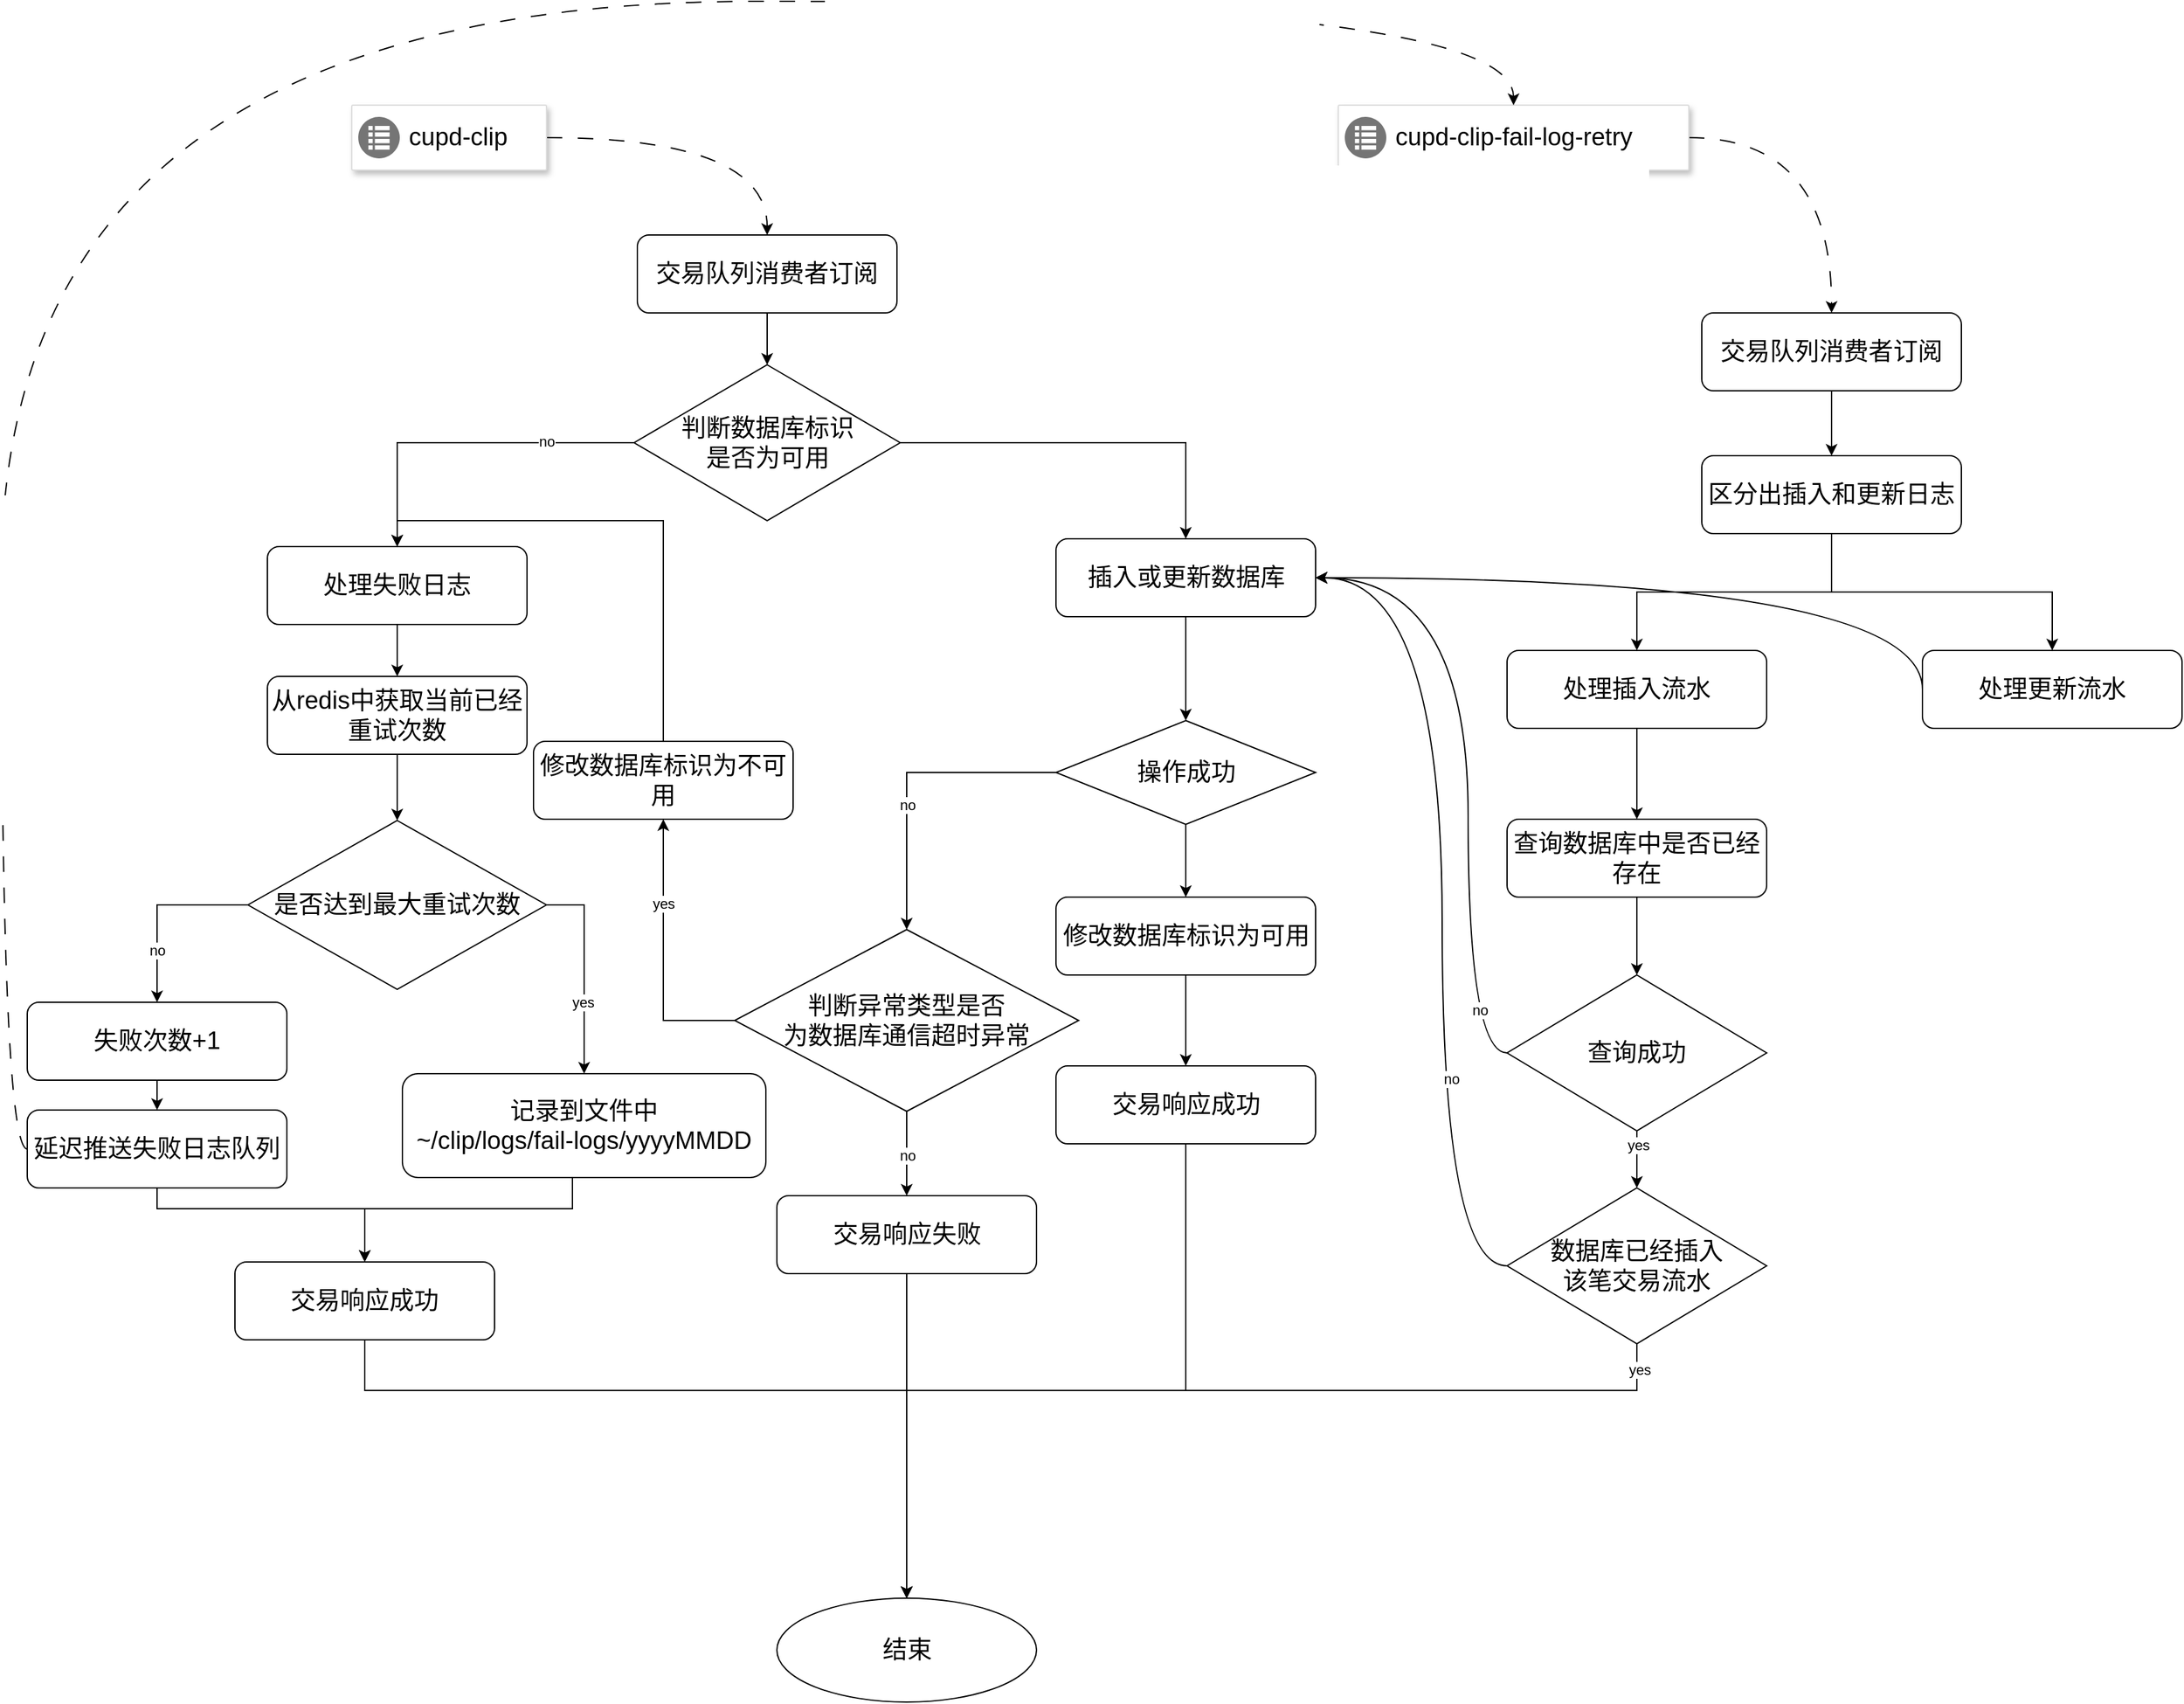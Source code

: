 <mxfile version="24.8.6">
  <diagram id="C5RBs43oDa-KdzZeNtuy" name="Page-1">
    <mxGraphModel dx="1313" dy="663" grid="1" gridSize="10" guides="1" tooltips="1" connect="1" arrows="1" fold="1" page="1" pageScale="1" pageWidth="3300" pageHeight="4681" math="0" shadow="0">
      <root>
        <mxCell id="WIyWlLk6GJQsqaUBKTNV-0" />
        <mxCell id="WIyWlLk6GJQsqaUBKTNV-1" parent="WIyWlLk6GJQsqaUBKTNV-0" />
        <mxCell id="zAj_Ilh3aJi94rQSx1cW-36" style="edgeStyle=orthogonalEdgeStyle;rounded=0;orthogonalLoop=1;jettySize=auto;html=1;exitX=1;exitY=0.5;exitDx=0;exitDy=0;curved=1;dashed=1;dashPattern=12 12;" parent="WIyWlLk6GJQsqaUBKTNV-1" source="zAj_Ilh3aJi94rQSx1cW-2" target="zAj_Ilh3aJi94rQSx1cW-8" edge="1">
          <mxGeometry relative="1" as="geometry" />
        </mxCell>
        <mxCell id="zAj_Ilh3aJi94rQSx1cW-2" value="" style="strokeColor=#dddddd;shadow=1;strokeWidth=1;rounded=1;absoluteArcSize=1;arcSize=2;fontSize=19;" parent="WIyWlLk6GJQsqaUBKTNV-1" vertex="1">
          <mxGeometry x="530" y="130" width="150" height="50" as="geometry" />
        </mxCell>
        <mxCell id="zAj_Ilh3aJi94rQSx1cW-3" value="cupd-clip" style="sketch=0;dashed=0;connectable=0;html=1;fillColor=#757575;strokeColor=none;shape=mxgraph.gcp2.task_queues;part=1;labelPosition=right;verticalLabelPosition=middle;align=left;verticalAlign=middle;spacingLeft=5;fontSize=19;" parent="zAj_Ilh3aJi94rQSx1cW-2" vertex="1">
          <mxGeometry y="0.5" width="32" height="32" relative="1" as="geometry">
            <mxPoint x="5" y="-16" as="offset" />
          </mxGeometry>
        </mxCell>
        <mxCell id="zAj_Ilh3aJi94rQSx1cW-51" style="edgeStyle=orthogonalEdgeStyle;rounded=0;orthogonalLoop=1;jettySize=auto;html=1;exitX=1;exitY=0.5;exitDx=0;exitDy=0;entryX=0.5;entryY=0;entryDx=0;entryDy=0;curved=1;dashed=1;dashPattern=12 12;" parent="WIyWlLk6GJQsqaUBKTNV-1" source="zAj_Ilh3aJi94rQSx1cW-4" target="zAj_Ilh3aJi94rQSx1cW-22" edge="1">
          <mxGeometry relative="1" as="geometry" />
        </mxCell>
        <mxCell id="zAj_Ilh3aJi94rQSx1cW-4" value="" style="strokeColor=#dddddd;shadow=1;strokeWidth=1;rounded=1;absoluteArcSize=1;arcSize=2;fontSize=19;" parent="WIyWlLk6GJQsqaUBKTNV-1" vertex="1">
          <mxGeometry x="1290" y="130" width="270" height="50" as="geometry" />
        </mxCell>
        <mxCell id="zAj_Ilh3aJi94rQSx1cW-5" value="cupd-clip-fail-log-retry" style="sketch=0;dashed=0;connectable=0;html=1;fillColor=#757575;strokeColor=none;shape=mxgraph.gcp2.task_queues;part=1;labelPosition=right;verticalLabelPosition=middle;align=left;verticalAlign=middle;spacingLeft=5;fontSize=19;" parent="zAj_Ilh3aJi94rQSx1cW-4" vertex="1">
          <mxGeometry y="0.5" width="32" height="32" relative="1" as="geometry">
            <mxPoint x="5" y="-16" as="offset" />
          </mxGeometry>
        </mxCell>
        <mxCell id="zAj_Ilh3aJi94rQSx1cW-37" style="edgeStyle=orthogonalEdgeStyle;rounded=0;orthogonalLoop=1;jettySize=auto;html=1;exitX=0.5;exitY=1;exitDx=0;exitDy=0;entryX=0.5;entryY=0;entryDx=0;entryDy=0;" parent="WIyWlLk6GJQsqaUBKTNV-1" source="zAj_Ilh3aJi94rQSx1cW-8" target="zAj_Ilh3aJi94rQSx1cW-9" edge="1">
          <mxGeometry relative="1" as="geometry" />
        </mxCell>
        <mxCell id="zAj_Ilh3aJi94rQSx1cW-8" value="交易队列消费者订阅" style="rounded=1;whiteSpace=wrap;html=1;fontSize=19;" parent="WIyWlLk6GJQsqaUBKTNV-1" vertex="1">
          <mxGeometry x="750" y="230" width="200" height="60" as="geometry" />
        </mxCell>
        <mxCell id="zAj_Ilh3aJi94rQSx1cW-92" style="edgeStyle=orthogonalEdgeStyle;rounded=0;orthogonalLoop=1;jettySize=auto;html=1;exitX=1;exitY=0.5;exitDx=0;exitDy=0;entryX=0.5;entryY=0;entryDx=0;entryDy=0;" parent="WIyWlLk6GJQsqaUBKTNV-1" source="zAj_Ilh3aJi94rQSx1cW-9" target="zAj_Ilh3aJi94rQSx1cW-12" edge="1">
          <mxGeometry relative="1" as="geometry" />
        </mxCell>
        <mxCell id="zAj_Ilh3aJi94rQSx1cW-93" style="edgeStyle=orthogonalEdgeStyle;rounded=0;orthogonalLoop=1;jettySize=auto;html=1;exitX=0;exitY=0.5;exitDx=0;exitDy=0;entryX=0.5;entryY=0;entryDx=0;entryDy=0;" parent="WIyWlLk6GJQsqaUBKTNV-1" source="zAj_Ilh3aJi94rQSx1cW-9" target="zAj_Ilh3aJi94rQSx1cW-15" edge="1">
          <mxGeometry relative="1" as="geometry" />
        </mxCell>
        <mxCell id="zAj_Ilh3aJi94rQSx1cW-96" value="no" style="edgeLabel;html=1;align=center;verticalAlign=middle;resizable=0;points=[];" parent="zAj_Ilh3aJi94rQSx1cW-93" vertex="1" connectable="0">
          <mxGeometry x="-0.489" y="-1" relative="1" as="geometry">
            <mxPoint x="-1" as="offset" />
          </mxGeometry>
        </mxCell>
        <mxCell id="zAj_Ilh3aJi94rQSx1cW-9" value="判断数据库标识&lt;div&gt;是否为可用&lt;/div&gt;" style="rhombus;whiteSpace=wrap;html=1;fontSize=19;" parent="WIyWlLk6GJQsqaUBKTNV-1" vertex="1">
          <mxGeometry x="747.5" y="330" width="205" height="120" as="geometry" />
        </mxCell>
        <mxCell id="zAj_Ilh3aJi94rQSx1cW-39" style="edgeStyle=orthogonalEdgeStyle;rounded=0;orthogonalLoop=1;jettySize=auto;html=1;exitX=0.5;exitY=1;exitDx=0;exitDy=0;entryX=0.5;entryY=0;entryDx=0;entryDy=0;" parent="WIyWlLk6GJQsqaUBKTNV-1" source="zAj_Ilh3aJi94rQSx1cW-12" target="zAj_Ilh3aJi94rQSx1cW-13" edge="1">
          <mxGeometry relative="1" as="geometry" />
        </mxCell>
        <mxCell id="zAj_Ilh3aJi94rQSx1cW-12" value="插入或更新数据库" style="rounded=1;whiteSpace=wrap;html=1;fontSize=19;" parent="WIyWlLk6GJQsqaUBKTNV-1" vertex="1">
          <mxGeometry x="1072.5" y="464" width="200" height="60" as="geometry" />
        </mxCell>
        <mxCell id="zAj_Ilh3aJi94rQSx1cW-40" style="edgeStyle=orthogonalEdgeStyle;rounded=0;orthogonalLoop=1;jettySize=auto;html=1;exitX=0;exitY=0.5;exitDx=0;exitDy=0;entryX=0.5;entryY=0;entryDx=0;entryDy=0;" parent="WIyWlLk6GJQsqaUBKTNV-1" source="zAj_Ilh3aJi94rQSx1cW-13" target="zAj_Ilh3aJi94rQSx1cW-18" edge="1">
          <mxGeometry relative="1" as="geometry" />
        </mxCell>
        <mxCell id="zAj_Ilh3aJi94rQSx1cW-89" value="no" style="edgeLabel;html=1;align=center;verticalAlign=middle;resizable=0;points=[];" parent="zAj_Ilh3aJi94rQSx1cW-40" vertex="1" connectable="0">
          <mxGeometry x="0.249" relative="1" as="geometry">
            <mxPoint y="-8" as="offset" />
          </mxGeometry>
        </mxCell>
        <mxCell id="eQd08LhfjoflD8uyfOJc-4" style="edgeStyle=orthogonalEdgeStyle;rounded=0;orthogonalLoop=1;jettySize=auto;html=1;exitX=0.5;exitY=1;exitDx=0;exitDy=0;entryX=0.5;entryY=0;entryDx=0;entryDy=0;" edge="1" parent="WIyWlLk6GJQsqaUBKTNV-1" source="zAj_Ilh3aJi94rQSx1cW-13" target="zAj_Ilh3aJi94rQSx1cW-77">
          <mxGeometry relative="1" as="geometry" />
        </mxCell>
        <mxCell id="zAj_Ilh3aJi94rQSx1cW-13" value="操作成功" style="rhombus;whiteSpace=wrap;html=1;fontSize=19;" parent="WIyWlLk6GJQsqaUBKTNV-1" vertex="1">
          <mxGeometry x="1072.5" y="604" width="200" height="80" as="geometry" />
        </mxCell>
        <mxCell id="zAj_Ilh3aJi94rQSx1cW-95" style="edgeStyle=orthogonalEdgeStyle;rounded=0;orthogonalLoop=1;jettySize=auto;html=1;exitX=0.5;exitY=0;exitDx=0;exitDy=0;entryX=0.5;entryY=0;entryDx=0;entryDy=0;" parent="WIyWlLk6GJQsqaUBKTNV-1" source="zAj_Ilh3aJi94rQSx1cW-14" target="zAj_Ilh3aJi94rQSx1cW-15" edge="1">
          <mxGeometry relative="1" as="geometry" />
        </mxCell>
        <mxCell id="zAj_Ilh3aJi94rQSx1cW-14" value="修改数据库标识为不可用" style="rounded=1;whiteSpace=wrap;html=1;fontSize=19;" parent="WIyWlLk6GJQsqaUBKTNV-1" vertex="1">
          <mxGeometry x="670" y="620" width="200" height="60" as="geometry" />
        </mxCell>
        <mxCell id="zAj_Ilh3aJi94rQSx1cW-43" style="edgeStyle=orthogonalEdgeStyle;rounded=0;orthogonalLoop=1;jettySize=auto;html=1;exitX=0.5;exitY=1;exitDx=0;exitDy=0;entryX=0.5;entryY=0;entryDx=0;entryDy=0;" parent="WIyWlLk6GJQsqaUBKTNV-1" source="zAj_Ilh3aJi94rQSx1cW-15" target="zAj_Ilh3aJi94rQSx1cW-16" edge="1">
          <mxGeometry relative="1" as="geometry" />
        </mxCell>
        <mxCell id="zAj_Ilh3aJi94rQSx1cW-15" value="处理失败日志" style="rounded=1;whiteSpace=wrap;html=1;fontSize=19;" parent="WIyWlLk6GJQsqaUBKTNV-1" vertex="1">
          <mxGeometry x="465" y="470" width="200" height="60" as="geometry" />
        </mxCell>
        <mxCell id="zAj_Ilh3aJi94rQSx1cW-44" style="edgeStyle=orthogonalEdgeStyle;rounded=0;orthogonalLoop=1;jettySize=auto;html=1;exitX=0.5;exitY=1;exitDx=0;exitDy=0;entryX=0.5;entryY=0;entryDx=0;entryDy=0;" parent="WIyWlLk6GJQsqaUBKTNV-1" source="zAj_Ilh3aJi94rQSx1cW-16" target="zAj_Ilh3aJi94rQSx1cW-30" edge="1">
          <mxGeometry relative="1" as="geometry" />
        </mxCell>
        <mxCell id="zAj_Ilh3aJi94rQSx1cW-16" value="从redis中获取当前已经重试次数" style="rounded=1;whiteSpace=wrap;html=1;fontSize=19;" parent="WIyWlLk6GJQsqaUBKTNV-1" vertex="1">
          <mxGeometry x="465" y="570" width="200" height="60" as="geometry" />
        </mxCell>
        <mxCell id="zAj_Ilh3aJi94rQSx1cW-60" style="edgeStyle=orthogonalEdgeStyle;rounded=0;orthogonalLoop=1;jettySize=auto;html=1;exitX=0.5;exitY=1;exitDx=0;exitDy=0;entryX=0.5;entryY=0;entryDx=0;entryDy=0;" parent="WIyWlLk6GJQsqaUBKTNV-1" source="zAj_Ilh3aJi94rQSx1cW-17" target="zAj_Ilh3aJi94rQSx1cW-32" edge="1">
          <mxGeometry relative="1" as="geometry" />
        </mxCell>
        <mxCell id="zAj_Ilh3aJi94rQSx1cW-124" value="yes" style="edgeLabel;html=1;align=center;verticalAlign=middle;resizable=0;points=[];" parent="zAj_Ilh3aJi94rQSx1cW-60" vertex="1" connectable="0">
          <mxGeometry x="-0.532" y="1" relative="1" as="geometry">
            <mxPoint as="offset" />
          </mxGeometry>
        </mxCell>
        <mxCell id="zAj_Ilh3aJi94rQSx1cW-122" style="edgeStyle=orthogonalEdgeStyle;rounded=0;orthogonalLoop=1;jettySize=auto;html=1;exitX=0;exitY=0.5;exitDx=0;exitDy=0;entryX=1;entryY=0.5;entryDx=0;entryDy=0;curved=1;" parent="WIyWlLk6GJQsqaUBKTNV-1" source="zAj_Ilh3aJi94rQSx1cW-17" target="zAj_Ilh3aJi94rQSx1cW-12" edge="1">
          <mxGeometry relative="1" as="geometry">
            <Array as="points">
              <mxPoint x="1390" y="860" />
              <mxPoint x="1390" y="494" />
            </Array>
          </mxGeometry>
        </mxCell>
        <mxCell id="zAj_Ilh3aJi94rQSx1cW-123" value="no" style="edgeLabel;html=1;align=center;verticalAlign=middle;resizable=0;points=[];" parent="zAj_Ilh3aJi94rQSx1cW-122" vertex="1" connectable="0">
          <mxGeometry x="-0.754" y="-9" relative="1" as="geometry">
            <mxPoint as="offset" />
          </mxGeometry>
        </mxCell>
        <mxCell id="zAj_Ilh3aJi94rQSx1cW-17" value="查询成功" style="rhombus;whiteSpace=wrap;html=1;fontSize=19;" parent="WIyWlLk6GJQsqaUBKTNV-1" vertex="1">
          <mxGeometry x="1420" y="800" width="200" height="120" as="geometry" />
        </mxCell>
        <mxCell id="zAj_Ilh3aJi94rQSx1cW-94" style="edgeStyle=orthogonalEdgeStyle;rounded=0;orthogonalLoop=1;jettySize=auto;html=1;exitX=0;exitY=0.5;exitDx=0;exitDy=0;entryX=0.5;entryY=1;entryDx=0;entryDy=0;" parent="WIyWlLk6GJQsqaUBKTNV-1" source="zAj_Ilh3aJi94rQSx1cW-18" target="zAj_Ilh3aJi94rQSx1cW-14" edge="1">
          <mxGeometry relative="1" as="geometry" />
        </mxCell>
        <mxCell id="zAj_Ilh3aJi94rQSx1cW-126" value="yes" style="edgeLabel;html=1;align=center;verticalAlign=middle;resizable=0;points=[];" parent="zAj_Ilh3aJi94rQSx1cW-94" vertex="1" connectable="0">
          <mxGeometry x="0.106" relative="1" as="geometry">
            <mxPoint y="-29" as="offset" />
          </mxGeometry>
        </mxCell>
        <mxCell id="eQd08LhfjoflD8uyfOJc-11" style="edgeStyle=orthogonalEdgeStyle;rounded=0;orthogonalLoop=1;jettySize=auto;html=1;exitX=0.5;exitY=1;exitDx=0;exitDy=0;entryX=0.5;entryY=0;entryDx=0;entryDy=0;" edge="1" parent="WIyWlLk6GJQsqaUBKTNV-1" source="zAj_Ilh3aJi94rQSx1cW-18" target="eQd08LhfjoflD8uyfOJc-10">
          <mxGeometry relative="1" as="geometry" />
        </mxCell>
        <mxCell id="eQd08LhfjoflD8uyfOJc-14" value="no" style="edgeLabel;html=1;align=center;verticalAlign=middle;resizable=0;points=[];" vertex="1" connectable="0" parent="eQd08LhfjoflD8uyfOJc-11">
          <mxGeometry x="0.061" relative="1" as="geometry">
            <mxPoint y="-1" as="offset" />
          </mxGeometry>
        </mxCell>
        <mxCell id="zAj_Ilh3aJi94rQSx1cW-18" value="判断异常类型是否&lt;div&gt;&lt;span style=&quot;background-color: initial;&quot;&gt;为数据库通信超时异常&lt;/span&gt;&lt;/div&gt;" style="rhombus;whiteSpace=wrap;html=1;fontSize=19;" parent="WIyWlLk6GJQsqaUBKTNV-1" vertex="1">
          <mxGeometry x="825" y="765" width="265" height="140" as="geometry" />
        </mxCell>
        <mxCell id="eQd08LhfjoflD8uyfOJc-17" style="edgeStyle=orthogonalEdgeStyle;rounded=0;orthogonalLoop=1;jettySize=auto;html=1;exitX=0.5;exitY=1;exitDx=0;exitDy=0;entryX=0.5;entryY=0;entryDx=0;entryDy=0;" edge="1" parent="WIyWlLk6GJQsqaUBKTNV-1" target="eQd08LhfjoflD8uyfOJc-15">
          <mxGeometry relative="1" as="geometry">
            <mxPoint x="700" y="945" as="sourcePoint" />
            <mxPoint x="540" y="1010" as="targetPoint" />
            <Array as="points">
              <mxPoint x="700" y="980" />
              <mxPoint x="540" y="980" />
            </Array>
          </mxGeometry>
        </mxCell>
        <mxCell id="zAj_Ilh3aJi94rQSx1cW-19" value="记录到文件中&lt;div&gt;~/clip/logs/fail-logs/yyyyMMDD&lt;/div&gt;" style="rounded=1;whiteSpace=wrap;html=1;fontSize=19;" parent="WIyWlLk6GJQsqaUBKTNV-1" vertex="1">
          <mxGeometry x="569" y="876" width="280" height="80" as="geometry" />
        </mxCell>
        <mxCell id="zAj_Ilh3aJi94rQSx1cW-114" style="edgeStyle=orthogonalEdgeStyle;rounded=0;orthogonalLoop=1;jettySize=auto;html=1;exitX=0;exitY=0.5;exitDx=0;exitDy=0;entryX=0.5;entryY=0;entryDx=0;entryDy=0;curved=1;dashed=1;dashPattern=12 12;" parent="WIyWlLk6GJQsqaUBKTNV-1" source="zAj_Ilh3aJi94rQSx1cW-20" target="zAj_Ilh3aJi94rQSx1cW-4" edge="1">
          <mxGeometry relative="1" as="geometry">
            <Array as="points">
              <mxPoint x="260" y="934" />
              <mxPoint x="260" y="50" />
              <mxPoint x="1425" y="50" />
            </Array>
          </mxGeometry>
        </mxCell>
        <mxCell id="eQd08LhfjoflD8uyfOJc-18" style="edgeStyle=orthogonalEdgeStyle;rounded=0;orthogonalLoop=1;jettySize=auto;html=1;exitX=0.5;exitY=1;exitDx=0;exitDy=0;entryX=0.5;entryY=0;entryDx=0;entryDy=0;" edge="1" parent="WIyWlLk6GJQsqaUBKTNV-1" source="zAj_Ilh3aJi94rQSx1cW-20" target="eQd08LhfjoflD8uyfOJc-15">
          <mxGeometry relative="1" as="geometry">
            <Array as="points">
              <mxPoint x="380" y="980" />
              <mxPoint x="540" y="980" />
            </Array>
          </mxGeometry>
        </mxCell>
        <mxCell id="zAj_Ilh3aJi94rQSx1cW-20" value="延迟推送失败日志队列" style="rounded=1;whiteSpace=wrap;html=1;fontSize=19;" parent="WIyWlLk6GJQsqaUBKTNV-1" vertex="1">
          <mxGeometry x="280" y="904" width="200" height="60" as="geometry" />
        </mxCell>
        <mxCell id="zAj_Ilh3aJi94rQSx1cW-21" value="结束" style="ellipse;whiteSpace=wrap;html=1;fontSize=19;" parent="WIyWlLk6GJQsqaUBKTNV-1" vertex="1">
          <mxGeometry x="857.5" y="1280" width="200" height="80" as="geometry" />
        </mxCell>
        <mxCell id="zAj_Ilh3aJi94rQSx1cW-52" style="edgeStyle=orthogonalEdgeStyle;rounded=0;orthogonalLoop=1;jettySize=auto;html=1;exitX=0.5;exitY=1;exitDx=0;exitDy=0;entryX=0.5;entryY=0;entryDx=0;entryDy=0;" parent="WIyWlLk6GJQsqaUBKTNV-1" source="zAj_Ilh3aJi94rQSx1cW-22" target="zAj_Ilh3aJi94rQSx1cW-23" edge="1">
          <mxGeometry relative="1" as="geometry" />
        </mxCell>
        <mxCell id="zAj_Ilh3aJi94rQSx1cW-22" value="交易队列消费者订阅" style="rounded=1;whiteSpace=wrap;html=1;fontSize=19;" parent="WIyWlLk6GJQsqaUBKTNV-1" vertex="1">
          <mxGeometry x="1570" y="290" width="200" height="60" as="geometry" />
        </mxCell>
        <mxCell id="zAj_Ilh3aJi94rQSx1cW-54" style="edgeStyle=orthogonalEdgeStyle;rounded=0;orthogonalLoop=1;jettySize=auto;html=1;exitX=0.5;exitY=1;exitDx=0;exitDy=0;entryX=0.5;entryY=0;entryDx=0;entryDy=0;" parent="WIyWlLk6GJQsqaUBKTNV-1" source="zAj_Ilh3aJi94rQSx1cW-23" target="zAj_Ilh3aJi94rQSx1cW-25" edge="1">
          <mxGeometry relative="1" as="geometry" />
        </mxCell>
        <mxCell id="zAj_Ilh3aJi94rQSx1cW-55" style="edgeStyle=orthogonalEdgeStyle;rounded=0;orthogonalLoop=1;jettySize=auto;html=1;exitX=0.5;exitY=1;exitDx=0;exitDy=0;entryX=0.5;entryY=0;entryDx=0;entryDy=0;" parent="WIyWlLk6GJQsqaUBKTNV-1" source="zAj_Ilh3aJi94rQSx1cW-23" target="zAj_Ilh3aJi94rQSx1cW-27" edge="1">
          <mxGeometry relative="1" as="geometry" />
        </mxCell>
        <mxCell id="zAj_Ilh3aJi94rQSx1cW-23" value="区分出插入和更新日志" style="rounded=1;whiteSpace=wrap;html=1;fontSize=19;" parent="WIyWlLk6GJQsqaUBKTNV-1" vertex="1">
          <mxGeometry x="1570" y="400" width="200" height="60" as="geometry" />
        </mxCell>
        <mxCell id="zAj_Ilh3aJi94rQSx1cW-56" style="edgeStyle=orthogonalEdgeStyle;rounded=0;orthogonalLoop=1;jettySize=auto;html=1;exitX=0.5;exitY=1;exitDx=0;exitDy=0;entryX=0.5;entryY=0;entryDx=0;entryDy=0;" parent="WIyWlLk6GJQsqaUBKTNV-1" source="zAj_Ilh3aJi94rQSx1cW-25" target="zAj_Ilh3aJi94rQSx1cW-28" edge="1">
          <mxGeometry relative="1" as="geometry" />
        </mxCell>
        <mxCell id="zAj_Ilh3aJi94rQSx1cW-25" value="处理插入流水" style="rounded=1;whiteSpace=wrap;html=1;fontSize=19;" parent="WIyWlLk6GJQsqaUBKTNV-1" vertex="1">
          <mxGeometry x="1420" y="550" width="200" height="60" as="geometry" />
        </mxCell>
        <mxCell id="zAj_Ilh3aJi94rQSx1cW-102" style="edgeStyle=orthogonalEdgeStyle;rounded=0;orthogonalLoop=1;jettySize=auto;html=1;exitX=0;exitY=0.5;exitDx=0;exitDy=0;entryX=1;entryY=0.5;entryDx=0;entryDy=0;curved=1;" parent="WIyWlLk6GJQsqaUBKTNV-1" source="zAj_Ilh3aJi94rQSx1cW-27" target="zAj_Ilh3aJi94rQSx1cW-12" edge="1">
          <mxGeometry relative="1" as="geometry">
            <Array as="points">
              <mxPoint x="1740" y="494" />
            </Array>
          </mxGeometry>
        </mxCell>
        <mxCell id="zAj_Ilh3aJi94rQSx1cW-27" value="处理更新流水" style="rounded=1;whiteSpace=wrap;html=1;fontSize=19;" parent="WIyWlLk6GJQsqaUBKTNV-1" vertex="1">
          <mxGeometry x="1740" y="550" width="200" height="60" as="geometry" />
        </mxCell>
        <mxCell id="zAj_Ilh3aJi94rQSx1cW-58" style="edgeStyle=orthogonalEdgeStyle;rounded=0;orthogonalLoop=1;jettySize=auto;html=1;exitX=0.5;exitY=1;exitDx=0;exitDy=0;entryX=0.5;entryY=0;entryDx=0;entryDy=0;" parent="WIyWlLk6GJQsqaUBKTNV-1" source="zAj_Ilh3aJi94rQSx1cW-28" target="zAj_Ilh3aJi94rQSx1cW-17" edge="1">
          <mxGeometry relative="1" as="geometry" />
        </mxCell>
        <mxCell id="zAj_Ilh3aJi94rQSx1cW-28" value="查询数据库中是否已经存在" style="rounded=1;whiteSpace=wrap;html=1;fontSize=19;" parent="WIyWlLk6GJQsqaUBKTNV-1" vertex="1">
          <mxGeometry x="1420" y="680" width="200" height="60" as="geometry" />
        </mxCell>
        <mxCell id="zAj_Ilh3aJi94rQSx1cW-97" style="edgeStyle=orthogonalEdgeStyle;rounded=0;orthogonalLoop=1;jettySize=auto;html=1;exitX=1;exitY=0.5;exitDx=0;exitDy=0;" parent="WIyWlLk6GJQsqaUBKTNV-1" source="zAj_Ilh3aJi94rQSx1cW-30" target="zAj_Ilh3aJi94rQSx1cW-19" edge="1">
          <mxGeometry relative="1" as="geometry" />
        </mxCell>
        <mxCell id="zAj_Ilh3aJi94rQSx1cW-118" value="yes" style="edgeLabel;html=1;align=center;verticalAlign=middle;resizable=0;points=[];" parent="zAj_Ilh3aJi94rQSx1cW-97" vertex="1" connectable="0">
          <mxGeometry x="0.027" y="-1" relative="1" as="geometry">
            <mxPoint y="22" as="offset" />
          </mxGeometry>
        </mxCell>
        <mxCell id="zAj_Ilh3aJi94rQSx1cW-128" style="edgeStyle=orthogonalEdgeStyle;rounded=0;orthogonalLoop=1;jettySize=auto;html=1;exitX=0;exitY=0.5;exitDx=0;exitDy=0;" parent="WIyWlLk6GJQsqaUBKTNV-1" source="zAj_Ilh3aJi94rQSx1cW-30" target="zAj_Ilh3aJi94rQSx1cW-127" edge="1">
          <mxGeometry relative="1" as="geometry" />
        </mxCell>
        <mxCell id="zAj_Ilh3aJi94rQSx1cW-130" value="no" style="edgeLabel;html=1;align=center;verticalAlign=middle;resizable=0;points=[];" parent="zAj_Ilh3aJi94rQSx1cW-128" vertex="1" connectable="0">
          <mxGeometry x="0.453" relative="1" as="geometry">
            <mxPoint y="-1" as="offset" />
          </mxGeometry>
        </mxCell>
        <mxCell id="zAj_Ilh3aJi94rQSx1cW-30" value="是否达到最大重试次数" style="rhombus;whiteSpace=wrap;html=1;fontSize=19;" parent="WIyWlLk6GJQsqaUBKTNV-1" vertex="1">
          <mxGeometry x="450" y="681" width="230" height="130" as="geometry" />
        </mxCell>
        <mxCell id="zAj_Ilh3aJi94rQSx1cW-70" style="edgeStyle=orthogonalEdgeStyle;rounded=0;orthogonalLoop=1;jettySize=auto;html=1;exitX=0.5;exitY=1;exitDx=0;exitDy=0;entryX=0.5;entryY=0;entryDx=0;entryDy=0;" parent="WIyWlLk6GJQsqaUBKTNV-1" source="zAj_Ilh3aJi94rQSx1cW-32" target="zAj_Ilh3aJi94rQSx1cW-21" edge="1">
          <mxGeometry relative="1" as="geometry">
            <mxPoint x="990" y="1240" as="targetPoint" />
            <Array as="points">
              <mxPoint x="1520" y="1120" />
              <mxPoint x="958" y="1120" />
            </Array>
          </mxGeometry>
        </mxCell>
        <mxCell id="zAj_Ilh3aJi94rQSx1cW-71" value="yes" style="edgeLabel;html=1;align=center;verticalAlign=middle;resizable=0;points=[];" parent="zAj_Ilh3aJi94rQSx1cW-70" vertex="1" connectable="0">
          <mxGeometry x="-0.909" y="2" relative="1" as="geometry">
            <mxPoint y="-15" as="offset" />
          </mxGeometry>
        </mxCell>
        <mxCell id="zAj_Ilh3aJi94rQSx1cW-100" style="edgeStyle=orthogonalEdgeStyle;rounded=0;orthogonalLoop=1;jettySize=auto;html=1;exitX=0;exitY=0.5;exitDx=0;exitDy=0;entryX=1;entryY=0.5;entryDx=0;entryDy=0;curved=1;" parent="WIyWlLk6GJQsqaUBKTNV-1" source="zAj_Ilh3aJi94rQSx1cW-32" target="zAj_Ilh3aJi94rQSx1cW-12" edge="1">
          <mxGeometry relative="1" as="geometry">
            <Array as="points">
              <mxPoint x="1370" y="1024" />
              <mxPoint x="1370" y="494" />
            </Array>
          </mxGeometry>
        </mxCell>
        <mxCell id="zAj_Ilh3aJi94rQSx1cW-103" value="no" style="edgeLabel;html=1;align=center;verticalAlign=middle;resizable=0;points=[];" parent="zAj_Ilh3aJi94rQSx1cW-100" vertex="1" connectable="0">
          <mxGeometry x="-0.425" y="-7" relative="1" as="geometry">
            <mxPoint y="1" as="offset" />
          </mxGeometry>
        </mxCell>
        <mxCell id="zAj_Ilh3aJi94rQSx1cW-32" value="数据库已经插入&lt;div&gt;该笔交易流水&lt;/div&gt;" style="rhombus;whiteSpace=wrap;html=1;fontSize=19;" parent="WIyWlLk6GJQsqaUBKTNV-1" vertex="1">
          <mxGeometry x="1420" y="964" width="200" height="120" as="geometry" />
        </mxCell>
        <mxCell id="eQd08LhfjoflD8uyfOJc-7" style="edgeStyle=orthogonalEdgeStyle;rounded=0;orthogonalLoop=1;jettySize=auto;html=1;exitX=0.5;exitY=1;exitDx=0;exitDy=0;entryX=0.5;entryY=0;entryDx=0;entryDy=0;" edge="1" parent="WIyWlLk6GJQsqaUBKTNV-1" source="zAj_Ilh3aJi94rQSx1cW-77" target="eQd08LhfjoflD8uyfOJc-6">
          <mxGeometry relative="1" as="geometry" />
        </mxCell>
        <mxCell id="zAj_Ilh3aJi94rQSx1cW-77" value="修改数据库标识为可用" style="rounded=1;whiteSpace=wrap;html=1;fontSize=19;" parent="WIyWlLk6GJQsqaUBKTNV-1" vertex="1">
          <mxGeometry x="1072.5" y="740" width="200" height="60" as="geometry" />
        </mxCell>
        <mxCell id="zAj_Ilh3aJi94rQSx1cW-129" style="edgeStyle=orthogonalEdgeStyle;rounded=0;orthogonalLoop=1;jettySize=auto;html=1;exitX=0.5;exitY=1;exitDx=0;exitDy=0;entryX=0.5;entryY=0;entryDx=0;entryDy=0;" parent="WIyWlLk6GJQsqaUBKTNV-1" source="zAj_Ilh3aJi94rQSx1cW-127" target="zAj_Ilh3aJi94rQSx1cW-20" edge="1">
          <mxGeometry relative="1" as="geometry" />
        </mxCell>
        <mxCell id="zAj_Ilh3aJi94rQSx1cW-127" value="失败次数+1" style="rounded=1;whiteSpace=wrap;html=1;fontSize=19;" parent="WIyWlLk6GJQsqaUBKTNV-1" vertex="1">
          <mxGeometry x="280" y="821" width="200" height="60" as="geometry" />
        </mxCell>
        <mxCell id="eQd08LhfjoflD8uyfOJc-8" style="edgeStyle=orthogonalEdgeStyle;rounded=0;orthogonalLoop=1;jettySize=auto;html=1;exitX=0.5;exitY=1;exitDx=0;exitDy=0;entryX=0.5;entryY=0;entryDx=0;entryDy=0;" edge="1" parent="WIyWlLk6GJQsqaUBKTNV-1" source="eQd08LhfjoflD8uyfOJc-6" target="zAj_Ilh3aJi94rQSx1cW-21">
          <mxGeometry relative="1" as="geometry">
            <Array as="points">
              <mxPoint x="1173" y="1120" />
              <mxPoint x="958" y="1120" />
            </Array>
          </mxGeometry>
        </mxCell>
        <mxCell id="eQd08LhfjoflD8uyfOJc-6" value="交易响应成功" style="rounded=1;whiteSpace=wrap;html=1;fontSize=19;" vertex="1" parent="WIyWlLk6GJQsqaUBKTNV-1">
          <mxGeometry x="1072.5" y="870" width="200" height="60" as="geometry" />
        </mxCell>
        <mxCell id="eQd08LhfjoflD8uyfOJc-12" style="edgeStyle=orthogonalEdgeStyle;rounded=0;orthogonalLoop=1;jettySize=auto;html=1;exitX=0.5;exitY=1;exitDx=0;exitDy=0;entryX=0.5;entryY=0;entryDx=0;entryDy=0;" edge="1" parent="WIyWlLk6GJQsqaUBKTNV-1" source="eQd08LhfjoflD8uyfOJc-10" target="zAj_Ilh3aJi94rQSx1cW-21">
          <mxGeometry relative="1" as="geometry" />
        </mxCell>
        <mxCell id="eQd08LhfjoflD8uyfOJc-10" value="交易响应失败" style="rounded=1;whiteSpace=wrap;html=1;fontSize=19;" vertex="1" parent="WIyWlLk6GJQsqaUBKTNV-1">
          <mxGeometry x="857.5" y="970" width="200" height="60" as="geometry" />
        </mxCell>
        <mxCell id="eQd08LhfjoflD8uyfOJc-19" style="edgeStyle=orthogonalEdgeStyle;rounded=0;orthogonalLoop=1;jettySize=auto;html=1;exitX=0.5;exitY=1;exitDx=0;exitDy=0;entryX=0.5;entryY=0;entryDx=0;entryDy=0;" edge="1" parent="WIyWlLk6GJQsqaUBKTNV-1" source="eQd08LhfjoflD8uyfOJc-15" target="zAj_Ilh3aJi94rQSx1cW-21">
          <mxGeometry relative="1" as="geometry">
            <Array as="points">
              <mxPoint x="540" y="1120" />
              <mxPoint x="958" y="1120" />
            </Array>
          </mxGeometry>
        </mxCell>
        <mxCell id="eQd08LhfjoflD8uyfOJc-15" value="交易响应成功" style="rounded=1;whiteSpace=wrap;html=1;fontSize=19;" vertex="1" parent="WIyWlLk6GJQsqaUBKTNV-1">
          <mxGeometry x="440" y="1021" width="200" height="60" as="geometry" />
        </mxCell>
      </root>
    </mxGraphModel>
  </diagram>
</mxfile>
